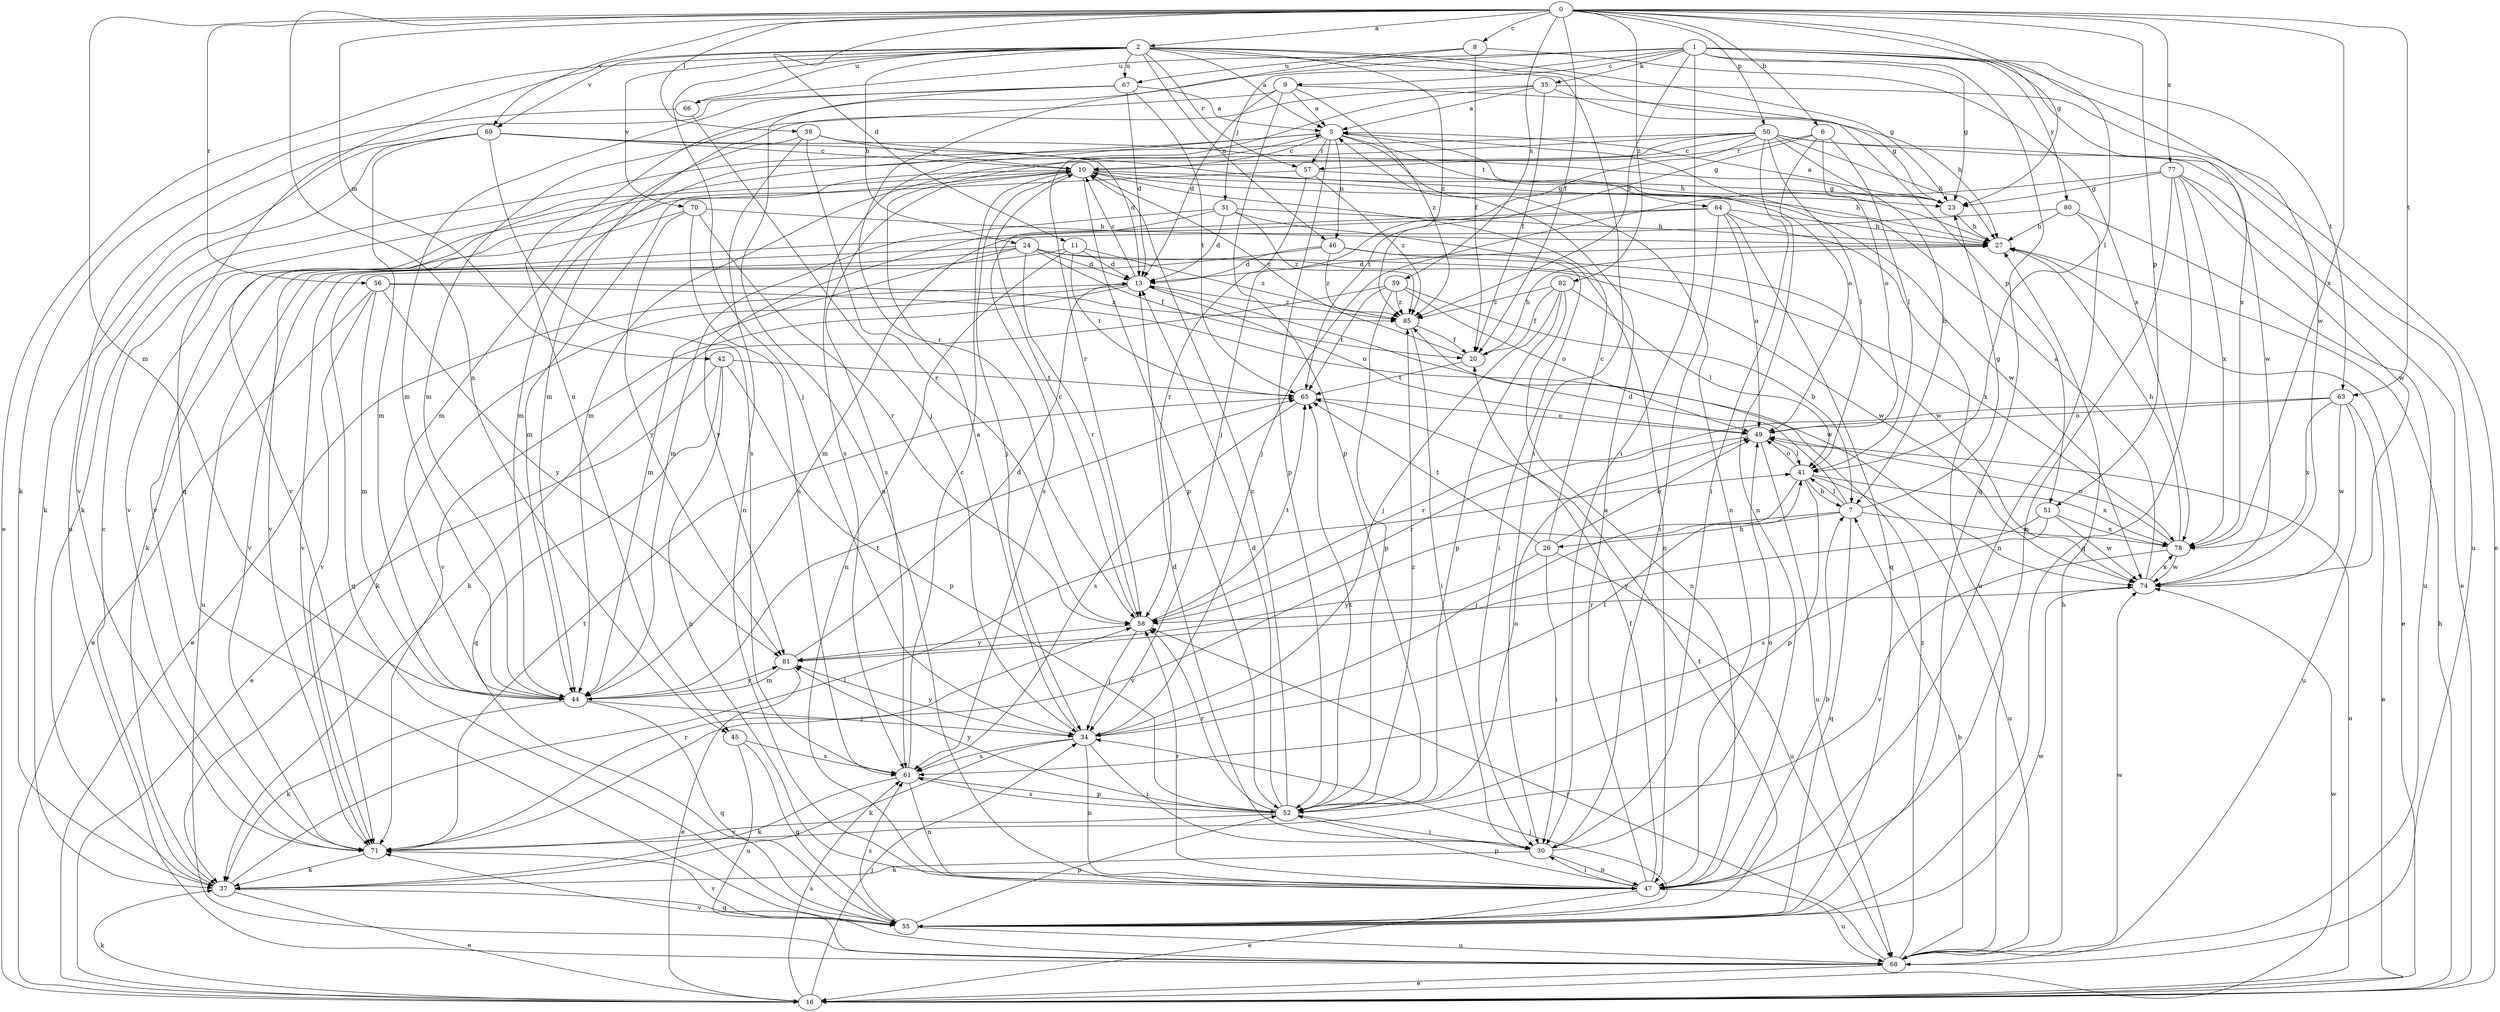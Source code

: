 strict digraph  {
0;
1;
2;
3;
6;
7;
8;
9;
10;
11;
13;
16;
20;
23;
24;
26;
27;
30;
31;
34;
35;
37;
39;
41;
42;
44;
45;
46;
47;
49;
50;
51;
52;
55;
56;
57;
58;
59;
61;
63;
64;
65;
66;
67;
68;
69;
70;
71;
74;
77;
78;
80;
81;
82;
85;
0 -> 2  [label=a];
0 -> 6  [label=b];
0 -> 8  [label=c];
0 -> 11  [label=d];
0 -> 20  [label=f];
0 -> 23  [label=g];
0 -> 39  [label=l];
0 -> 41  [label=l];
0 -> 42  [label=m];
0 -> 44  [label=m];
0 -> 45  [label=n];
0 -> 50  [label=p];
0 -> 51  [label=p];
0 -> 56  [label=r];
0 -> 59  [label=s];
0 -> 63  [label=t];
0 -> 69  [label=v];
0 -> 77  [label=x];
0 -> 78  [label=x];
0 -> 82  [label=z];
1 -> 9  [label=c];
1 -> 23  [label=g];
1 -> 30  [label=i];
1 -> 31  [label=j];
1 -> 35  [label=k];
1 -> 45  [label=n];
1 -> 55  [label=q];
1 -> 63  [label=t];
1 -> 66  [label=u];
1 -> 74  [label=w];
1 -> 78  [label=x];
1 -> 80  [label=y];
1 -> 85  [label=z];
2 -> 3  [label=a];
2 -> 16  [label=e];
2 -> 23  [label=g];
2 -> 24  [label=h];
2 -> 30  [label=i];
2 -> 34  [label=j];
2 -> 46  [label=n];
2 -> 51  [label=p];
2 -> 55  [label=q];
2 -> 57  [label=r];
2 -> 66  [label=u];
2 -> 67  [label=u];
2 -> 69  [label=v];
2 -> 70  [label=v];
2 -> 85  [label=z];
3 -> 10  [label=c];
3 -> 44  [label=m];
3 -> 46  [label=n];
3 -> 47  [label=n];
3 -> 49  [label=o];
3 -> 52  [label=p];
3 -> 57  [label=r];
3 -> 61  [label=s];
3 -> 64  [label=t];
6 -> 41  [label=l];
6 -> 47  [label=n];
6 -> 49  [label=o];
6 -> 57  [label=r];
6 -> 65  [label=t];
7 -> 13  [label=d];
7 -> 23  [label=g];
7 -> 26  [label=h];
7 -> 41  [label=l];
7 -> 55  [label=q];
7 -> 71  [label=v];
7 -> 78  [label=x];
8 -> 20  [label=f];
8 -> 58  [label=r];
8 -> 67  [label=u];
8 -> 78  [label=x];
9 -> 3  [label=a];
9 -> 13  [label=d];
9 -> 27  [label=h];
9 -> 44  [label=m];
9 -> 52  [label=p];
9 -> 85  [label=z];
10 -> 23  [label=g];
10 -> 27  [label=h];
10 -> 34  [label=j];
10 -> 44  [label=m];
10 -> 52  [label=p];
10 -> 61  [label=s];
10 -> 71  [label=v];
10 -> 74  [label=w];
11 -> 13  [label=d];
11 -> 47  [label=n];
11 -> 65  [label=t];
11 -> 71  [label=v];
11 -> 85  [label=z];
13 -> 10  [label=c];
13 -> 16  [label=e];
13 -> 37  [label=k];
13 -> 49  [label=o];
13 -> 71  [label=v];
13 -> 85  [label=z];
16 -> 27  [label=h];
16 -> 34  [label=j];
16 -> 37  [label=k];
16 -> 49  [label=o];
16 -> 61  [label=s];
16 -> 74  [label=w];
20 -> 10  [label=c];
20 -> 27  [label=h];
20 -> 65  [label=t];
23 -> 3  [label=a];
23 -> 27  [label=h];
24 -> 13  [label=d];
24 -> 20  [label=f];
24 -> 44  [label=m];
24 -> 58  [label=r];
24 -> 68  [label=u];
24 -> 71  [label=v];
24 -> 74  [label=w];
24 -> 78  [label=x];
26 -> 10  [label=c];
26 -> 30  [label=i];
26 -> 49  [label=o];
26 -> 65  [label=t];
26 -> 68  [label=u];
26 -> 81  [label=y];
27 -> 13  [label=d];
27 -> 16  [label=e];
30 -> 13  [label=d];
30 -> 37  [label=k];
30 -> 47  [label=n];
30 -> 49  [label=o];
31 -> 13  [label=d];
31 -> 27  [label=h];
31 -> 44  [label=m];
31 -> 47  [label=n];
31 -> 61  [label=s];
31 -> 85  [label=z];
34 -> 3  [label=a];
34 -> 30  [label=i];
34 -> 37  [label=k];
34 -> 41  [label=l];
34 -> 47  [label=n];
34 -> 61  [label=s];
34 -> 81  [label=y];
35 -> 3  [label=a];
35 -> 16  [label=e];
35 -> 20  [label=f];
35 -> 23  [label=g];
35 -> 44  [label=m];
35 -> 58  [label=r];
37 -> 10  [label=c];
37 -> 16  [label=e];
37 -> 41  [label=l];
37 -> 55  [label=q];
39 -> 10  [label=c];
39 -> 27  [label=h];
39 -> 44  [label=m];
39 -> 47  [label=n];
39 -> 58  [label=r];
41 -> 7  [label=b];
41 -> 34  [label=j];
41 -> 49  [label=o];
41 -> 52  [label=p];
41 -> 68  [label=u];
41 -> 78  [label=x];
42 -> 16  [label=e];
42 -> 47  [label=n];
42 -> 52  [label=p];
42 -> 55  [label=q];
42 -> 65  [label=t];
44 -> 34  [label=j];
44 -> 37  [label=k];
44 -> 55  [label=q];
44 -> 65  [label=t];
44 -> 81  [label=y];
45 -> 55  [label=q];
45 -> 61  [label=s];
45 -> 68  [label=u];
46 -> 13  [label=d];
46 -> 30  [label=i];
46 -> 55  [label=q];
46 -> 74  [label=w];
46 -> 85  [label=z];
47 -> 3  [label=a];
47 -> 7  [label=b];
47 -> 16  [label=e];
47 -> 20  [label=f];
47 -> 30  [label=i];
47 -> 52  [label=p];
47 -> 58  [label=r];
47 -> 68  [label=u];
49 -> 41  [label=l];
49 -> 58  [label=r];
49 -> 68  [label=u];
50 -> 7  [label=b];
50 -> 10  [label=c];
50 -> 27  [label=h];
50 -> 30  [label=i];
50 -> 34  [label=j];
50 -> 37  [label=k];
50 -> 41  [label=l];
50 -> 44  [label=m];
50 -> 68  [label=u];
50 -> 71  [label=v];
50 -> 74  [label=w];
51 -> 61  [label=s];
51 -> 74  [label=w];
51 -> 78  [label=x];
51 -> 81  [label=y];
52 -> 10  [label=c];
52 -> 13  [label=d];
52 -> 30  [label=i];
52 -> 49  [label=o];
52 -> 58  [label=r];
52 -> 61  [label=s];
52 -> 65  [label=t];
52 -> 71  [label=v];
52 -> 81  [label=y];
52 -> 85  [label=z];
55 -> 34  [label=j];
55 -> 52  [label=p];
55 -> 61  [label=s];
55 -> 65  [label=t];
55 -> 68  [label=u];
55 -> 71  [label=v];
55 -> 74  [label=w];
56 -> 16  [label=e];
56 -> 44  [label=m];
56 -> 71  [label=v];
56 -> 74  [label=w];
56 -> 81  [label=y];
56 -> 85  [label=z];
57 -> 23  [label=g];
57 -> 58  [label=r];
57 -> 71  [label=v];
57 -> 85  [label=z];
58 -> 10  [label=c];
58 -> 34  [label=j];
58 -> 65  [label=t];
58 -> 81  [label=y];
59 -> 7  [label=b];
59 -> 37  [label=k];
59 -> 49  [label=o];
59 -> 52  [label=p];
59 -> 65  [label=t];
59 -> 85  [label=z];
61 -> 10  [label=c];
61 -> 37  [label=k];
61 -> 47  [label=n];
61 -> 52  [label=p];
63 -> 16  [label=e];
63 -> 49  [label=o];
63 -> 58  [label=r];
63 -> 68  [label=u];
63 -> 74  [label=w];
63 -> 78  [label=x];
64 -> 27  [label=h];
64 -> 30  [label=i];
64 -> 44  [label=m];
64 -> 49  [label=o];
64 -> 55  [label=q];
64 -> 68  [label=u];
64 -> 81  [label=y];
65 -> 49  [label=o];
65 -> 61  [label=s];
66 -> 34  [label=j];
66 -> 37  [label=k];
67 -> 3  [label=a];
67 -> 13  [label=d];
67 -> 44  [label=m];
67 -> 47  [label=n];
67 -> 65  [label=t];
67 -> 68  [label=u];
68 -> 7  [label=b];
68 -> 16  [label=e];
68 -> 27  [label=h];
68 -> 58  [label=r];
68 -> 71  [label=v];
68 -> 74  [label=w];
68 -> 85  [label=z];
69 -> 10  [label=c];
69 -> 13  [label=d];
69 -> 23  [label=g];
69 -> 37  [label=k];
69 -> 44  [label=m];
69 -> 61  [label=s];
69 -> 71  [label=v];
70 -> 27  [label=h];
70 -> 37  [label=k];
70 -> 58  [label=r];
70 -> 61  [label=s];
70 -> 81  [label=y];
71 -> 37  [label=k];
71 -> 58  [label=r];
71 -> 65  [label=t];
74 -> 3  [label=a];
74 -> 58  [label=r];
74 -> 78  [label=x];
77 -> 16  [label=e];
77 -> 23  [label=g];
77 -> 34  [label=j];
77 -> 47  [label=n];
77 -> 55  [label=q];
77 -> 74  [label=w];
77 -> 78  [label=x];
78 -> 27  [label=h];
78 -> 49  [label=o];
78 -> 71  [label=v];
78 -> 74  [label=w];
80 -> 27  [label=h];
80 -> 47  [label=n];
80 -> 68  [label=u];
80 -> 71  [label=v];
81 -> 13  [label=d];
81 -> 16  [label=e];
81 -> 44  [label=m];
82 -> 20  [label=f];
82 -> 34  [label=j];
82 -> 41  [label=l];
82 -> 47  [label=n];
82 -> 52  [label=p];
82 -> 85  [label=z];
85 -> 20  [label=f];
85 -> 30  [label=i];
}
